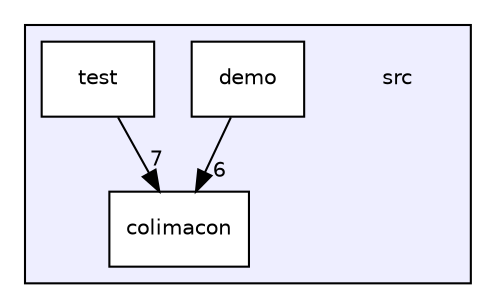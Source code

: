 digraph "src" {
  compound=true
  node [ fontsize="10", fontname="Helvetica"];
  edge [ labelfontsize="10", labelfontname="Helvetica"];
  subgraph clusterdir_68267d1309a1af8e8297ef4c3efbcdba {
    graph [ bgcolor="#eeeeff", pencolor="black", label="" URL="dir_68267d1309a1af8e8297ef4c3efbcdba.html"];
    dir_68267d1309a1af8e8297ef4c3efbcdba [shape=plaintext label="src"];
    dir_fdc786878ef957db1add170cc6639adf [shape=box label="colimacon" color="black" fillcolor="white" style="filled" URL="dir_fdc786878ef957db1add170cc6639adf.html"];
    dir_ea2db1c5c9ef405bfa9ccf9d4f68ec9b [shape=box label="demo" color="black" fillcolor="white" style="filled" URL="dir_ea2db1c5c9ef405bfa9ccf9d4f68ec9b.html"];
    dir_120ed4da3e3217b1e7fc0b4f48568e79 [shape=box label="test" color="black" fillcolor="white" style="filled" URL="dir_120ed4da3e3217b1e7fc0b4f48568e79.html"];
  }
  dir_120ed4da3e3217b1e7fc0b4f48568e79->dir_fdc786878ef957db1add170cc6639adf [headlabel="7", labeldistance=1.5 headhref="dir_000003_000001.html"];
  dir_ea2db1c5c9ef405bfa9ccf9d4f68ec9b->dir_fdc786878ef957db1add170cc6639adf [headlabel="6", labeldistance=1.5 headhref="dir_000002_000001.html"];
}
